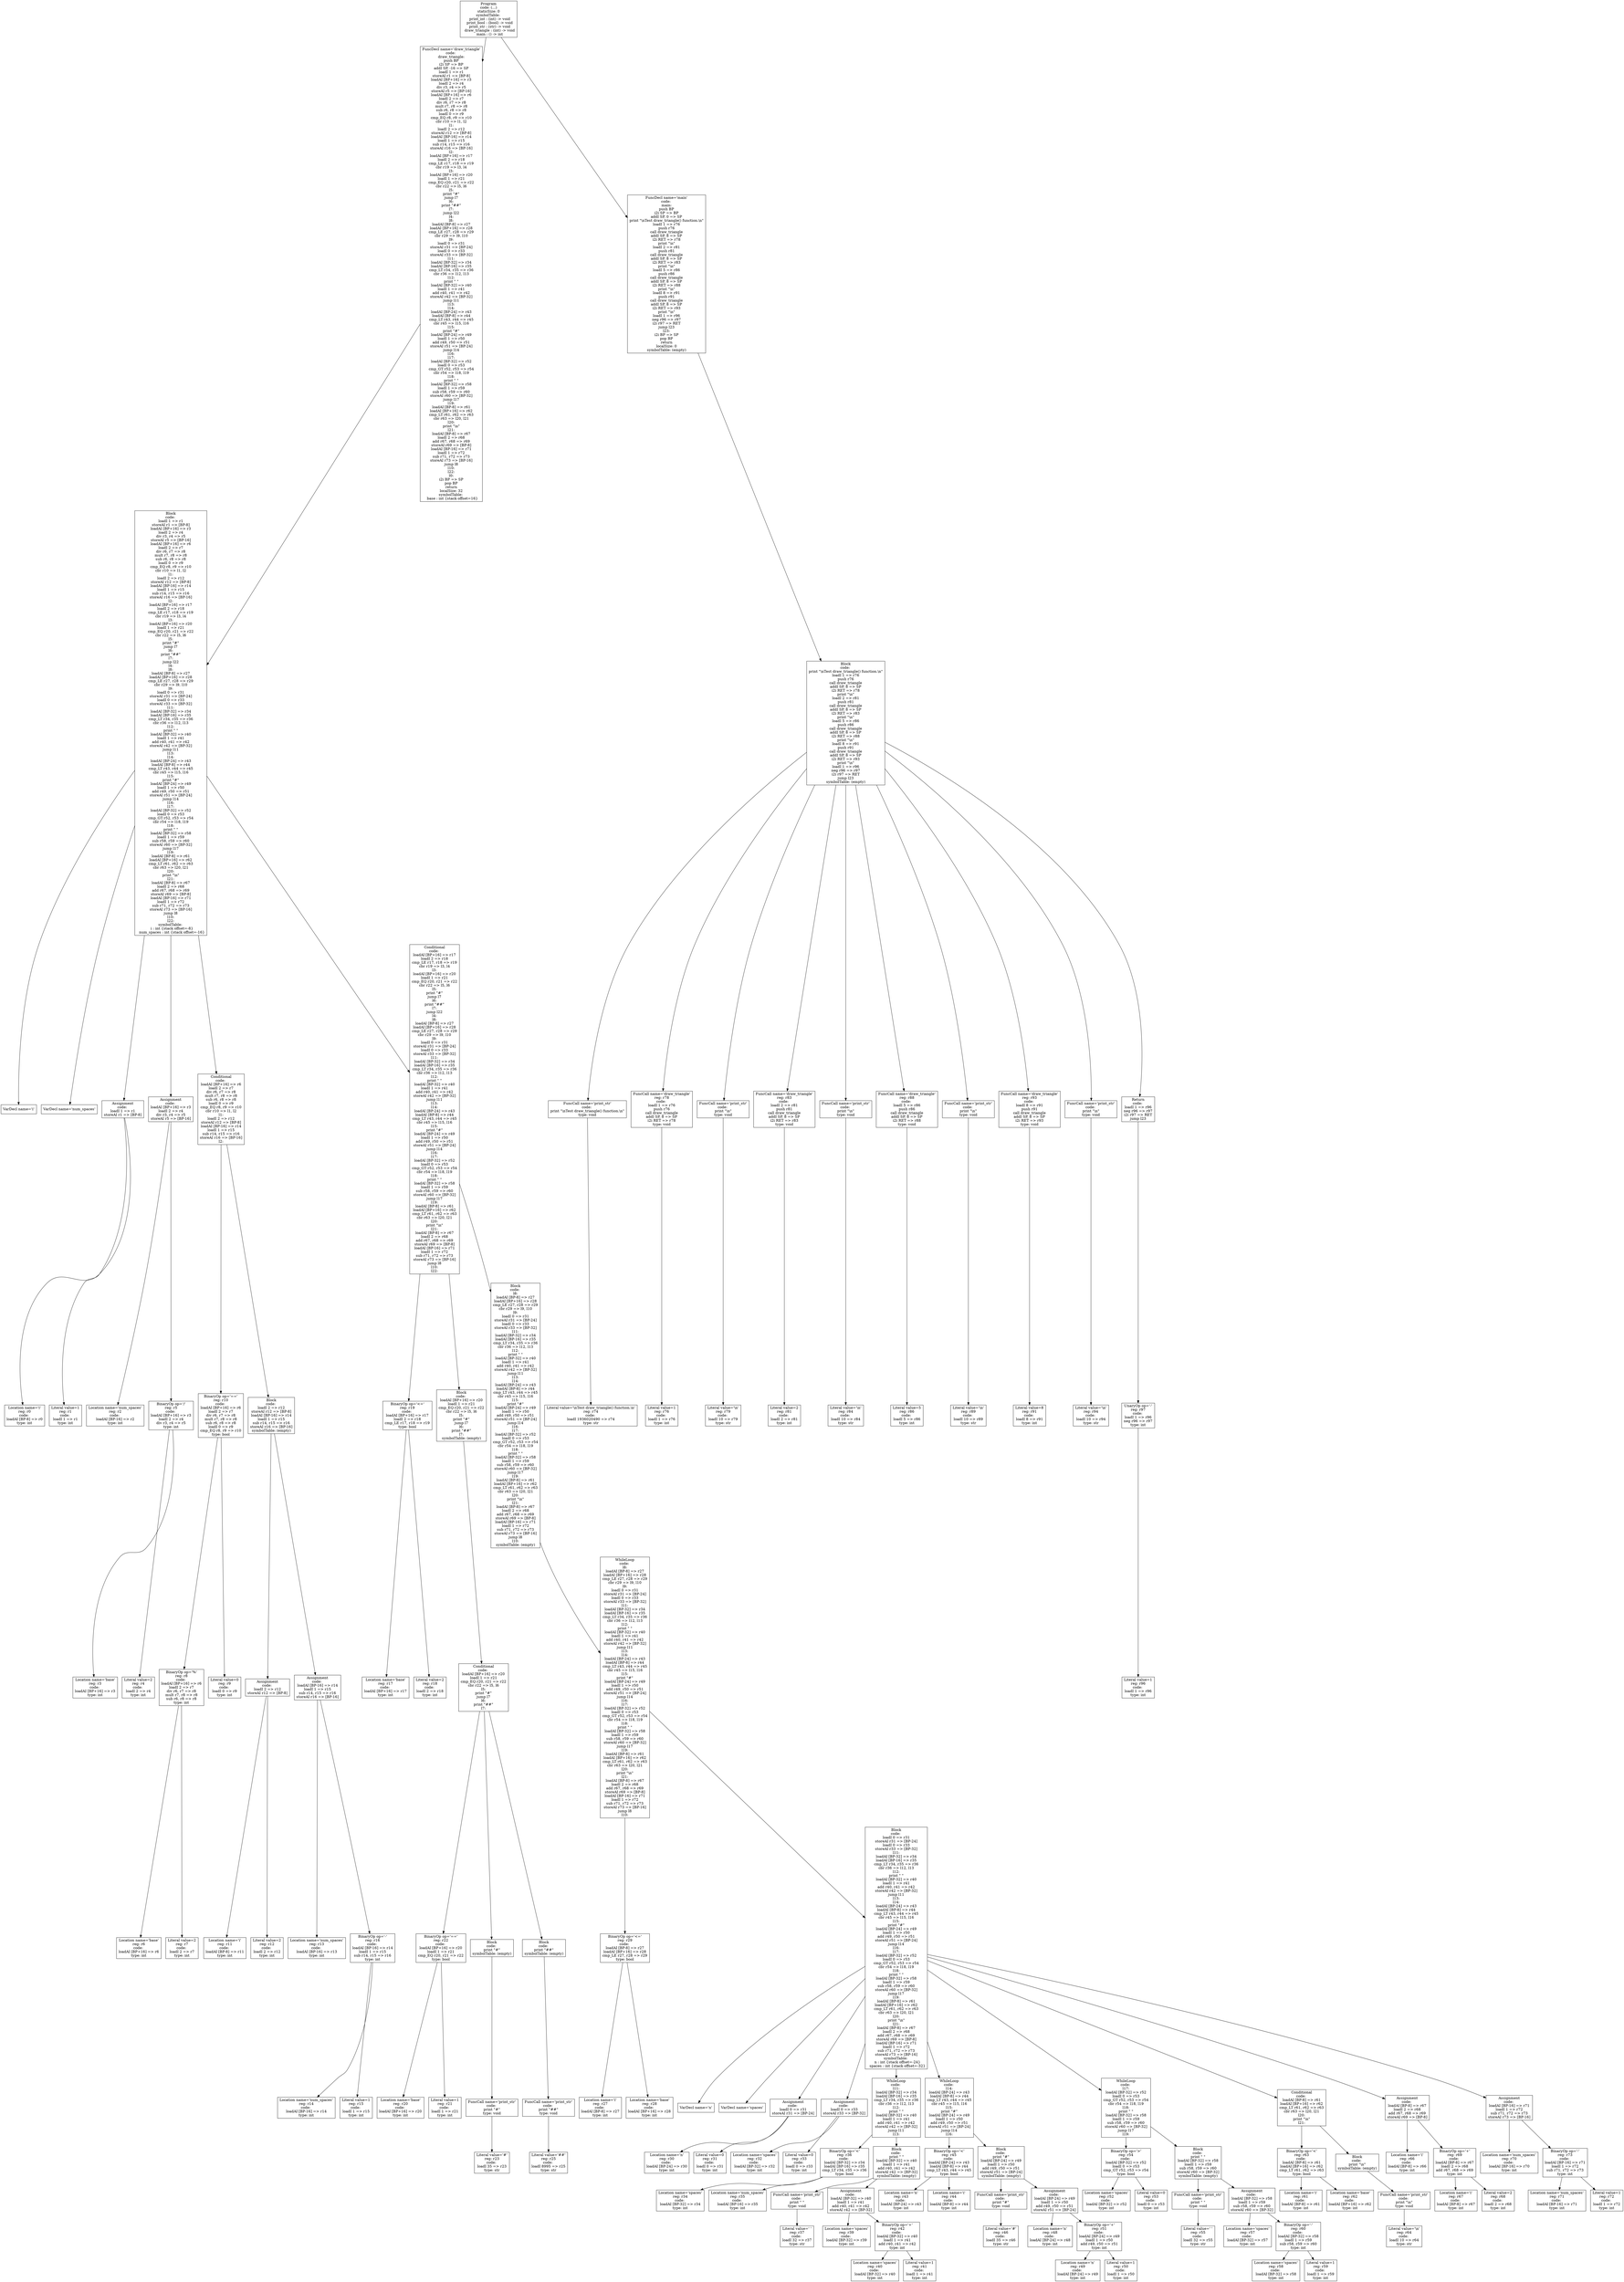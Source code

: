 digraph AST {
3 [shape=box, label="VarDecl name='i'"];
4 [shape=box, label="VarDecl name='num_spaces'"];
6 [shape=box, label="Location name='i'\nreg: r0\ncode: \nloadAI [BP-8] => r0\ntype: int"];
7 [shape=box, label="Literal value=1\nreg: r1\ncode: \nloadI 1 => r1\ntype: int"];
5 [shape=box, label="Assignment\ncode: \nloadI 1 => r1\nstoreAI r1 => [BP-8]"];
5 -> 6;
5 -> 7;
9 [shape=box, label="Location name='num_spaces'\nreg: r2\ncode: \nloadAI [BP-16] => r2\ntype: int"];
11 [shape=box, label="Location name='base'\nreg: r3\ncode: \nloadAI [BP+16] => r3\ntype: int"];
12 [shape=box, label="Literal value=2\nreg: r4\ncode: \nloadI 2 => r4\ntype: int"];
10 [shape=box, label="BinaryOp op='/'\nreg: r5\ncode: \nloadAI [BP+16] => r3\nloadI 2 => r4\ndiv r3, r4 => r5\ntype: int"];
10 -> 11;
10 -> 12;
8 [shape=box, label="Assignment\ncode: \nloadAI [BP+16] => r3\nloadI 2 => r4\ndiv r3, r4 => r5\nstoreAI r5 => [BP-16]"];
8 -> 9;
8 -> 10;
16 [shape=box, label="Location name='base'\nreg: r6\ncode: \nloadAI [BP+16] => r6\ntype: int"];
17 [shape=box, label="Literal value=2\nreg: r7\ncode: \nloadI 2 => r7\ntype: int"];
15 [shape=box, label="BinaryOp op='%'\nreg: r8\ncode: \nloadAI [BP+16] => r6\nloadI 2 => r7\ndiv r6, r7 => r8\nmult r7, r8 => r8\nsub r6, r8 => r8\ntype: int"];
15 -> 16;
15 -> 17;
18 [shape=box, label="Literal value=0\nreg: r9\ncode: \nloadI 0 => r9\ntype: int"];
14 [shape=box, label="BinaryOp op='=='\nreg: r10\ncode: \nloadAI [BP+16] => r6\nloadI 2 => r7\ndiv r6, r7 => r8\nmult r7, r8 => r8\nsub r6, r8 => r8\nloadI 0 => r9\ncmp_EQ r8, r9 => r10\ntype: bool"];
14 -> 15;
14 -> 18;
21 [shape=box, label="Location name='i'\nreg: r11\ncode: \nloadAI [BP-8] => r11\ntype: int"];
22 [shape=box, label="Literal value=2\nreg: r12\ncode: \nloadI 2 => r12\ntype: int"];
20 [shape=box, label="Assignment\ncode: \nloadI 2 => r12\nstoreAI r12 => [BP-8]"];
20 -> 21;
20 -> 22;
24 [shape=box, label="Location name='num_spaces'\nreg: r13\ncode: \nloadAI [BP-16] => r13\ntype: int"];
26 [shape=box, label="Location name='num_spaces'\nreg: r14\ncode: \nloadAI [BP-16] => r14\ntype: int"];
27 [shape=box, label="Literal value=1\nreg: r15\ncode: \nloadI 1 => r15\ntype: int"];
25 [shape=box, label="BinaryOp op='-'\nreg: r16\ncode: \nloadAI [BP-16] => r14\nloadI 1 => r15\nsub r14, r15 => r16\ntype: int"];
25 -> 26;
25 -> 27;
23 [shape=box, label="Assignment\ncode: \nloadAI [BP-16] => r14\nloadI 1 => r15\nsub r14, r15 => r16\nstoreAI r16 => [BP-16]"];
23 -> 24;
23 -> 25;
19 [shape=box, label="Block\ncode: \nloadI 2 => r12\nstoreAI r12 => [BP-8]\nloadAI [BP-16] => r14\nloadI 1 => r15\nsub r14, r15 => r16\nstoreAI r16 => [BP-16]\nsymbolTable: (empty)"];
19 -> 20;
19 -> 23;
13 [shape=box, label="Conditional\ncode: \nloadAI [BP+16] => r6\nloadI 2 => r7\ndiv r6, r7 => r8\nmult r7, r8 => r8\nsub r6, r8 => r8\nloadI 0 => r9\ncmp_EQ r8, r9 => r10\ncbr r10 => l1, l2\nl1:\nloadI 2 => r12\nstoreAI r12 => [BP-8]\nloadAI [BP-16] => r14\nloadI 1 => r15\nsub r14, r15 => r16\nstoreAI r16 => [BP-16]\nl2:"];
13 -> 14;
13 -> 19;
30 [shape=box, label="Location name='base'\nreg: r17\ncode: \nloadAI [BP+16] => r17\ntype: int"];
31 [shape=box, label="Literal value=2\nreg: r18\ncode: \nloadI 2 => r18\ntype: int"];
29 [shape=box, label="BinaryOp op='<='\nreg: r19\ncode: \nloadAI [BP+16] => r17\nloadI 2 => r18\ncmp_LE r17, r18 => r19\ntype: bool"];
29 -> 30;
29 -> 31;
35 [shape=box, label="Location name='base'\nreg: r20\ncode: \nloadAI [BP+16] => r20\ntype: int"];
36 [shape=box, label="Literal value=1\nreg: r21\ncode: \nloadI 1 => r21\ntype: int"];
34 [shape=box, label="BinaryOp op='=='\nreg: r22\ncode: \nloadAI [BP+16] => r20\nloadI 1 => r21\ncmp_EQ r20, r21 => r22\ntype: bool"];
34 -> 35;
34 -> 36;
39 [shape=box, label="Literal value='#'\nreg: r23\ncode: \nloadI 35 => r23\ntype: str"];
38 [shape=box, label="FuncCall name='print_str'\ncode: \nprint \"#\"\ntype: void"];
38 -> 39;
37 [shape=box, label="Block\ncode: \nprint \"#\"\nsymbolTable: (empty)"];
37 -> 38;
42 [shape=box, label="Literal value='##'\nreg: r25\ncode: \nloadI 8995 => r25\ntype: str"];
41 [shape=box, label="FuncCall name='print_str'\ncode: \nprint \"##\"\ntype: void"];
41 -> 42;
40 [shape=box, label="Block\ncode: \nprint \"##\"\nsymbolTable: (empty)"];
40 -> 41;
33 [shape=box, label="Conditional\ncode: \nloadAI [BP+16] => r20\nloadI 1 => r21\ncmp_EQ r20, r21 => r22\ncbr r22 => l5, l6\nl5:\nprint \"#\"\njump l7\nl6:\nprint \"##\"\nl7:"];
33 -> 34;
33 -> 37;
33 -> 40;
32 [shape=box, label="Block\ncode: \nloadAI [BP+16] => r20\nloadI 1 => r21\ncmp_EQ r20, r21 => r22\ncbr r22 => l5, l6\nl5:\nprint \"#\"\njump l7\nl6:\nprint \"##\"\nl7:\nsymbolTable: (empty)"];
32 -> 33;
46 [shape=box, label="Location name='i'\nreg: r27\ncode: \nloadAI [BP-8] => r27\ntype: int"];
47 [shape=box, label="Location name='base'\nreg: r28\ncode: \nloadAI [BP+16] => r28\ntype: int"];
45 [shape=box, label="BinaryOp op='<='\nreg: r29\ncode: \nloadAI [BP-8] => r27\nloadAI [BP+16] => r28\ncmp_LE r27, r28 => r29\ntype: bool"];
45 -> 46;
45 -> 47;
49 [shape=box, label="VarDecl name='n'"];
50 [shape=box, label="VarDecl name='spaces'"];
52 [shape=box, label="Location name='n'\nreg: r30\ncode: \nloadAI [BP-24] => r30\ntype: int"];
53 [shape=box, label="Literal value=0\nreg: r31\ncode: \nloadI 0 => r31\ntype: int"];
51 [shape=box, label="Assignment\ncode: \nloadI 0 => r31\nstoreAI r31 => [BP-24]"];
51 -> 52;
51 -> 53;
55 [shape=box, label="Location name='spaces'\nreg: r32\ncode: \nloadAI [BP-32] => r32\ntype: int"];
56 [shape=box, label="Literal value=0\nreg: r33\ncode: \nloadI 0 => r33\ntype: int"];
54 [shape=box, label="Assignment\ncode: \nloadI 0 => r33\nstoreAI r33 => [BP-32]"];
54 -> 55;
54 -> 56;
59 [shape=box, label="Location name='spaces'\nreg: r34\ncode: \nloadAI [BP-32] => r34\ntype: int"];
60 [shape=box, label="Location name='num_spaces'\nreg: r35\ncode: \nloadAI [BP-16] => r35\ntype: int"];
58 [shape=box, label="BinaryOp op='<'\nreg: r36\ncode: \nloadAI [BP-32] => r34\nloadAI [BP-16] => r35\ncmp_LT r34, r35 => r36\ntype: bool"];
58 -> 59;
58 -> 60;
63 [shape=box, label="Literal value=' '\nreg: r37\ncode: \nloadI 32 => r37\ntype: str"];
62 [shape=box, label="FuncCall name='print_str'\ncode: \nprint \" \"\ntype: void"];
62 -> 63;
65 [shape=box, label="Location name='spaces'\nreg: r39\ncode: \nloadAI [BP-32] => r39\ntype: int"];
67 [shape=box, label="Location name='spaces'\nreg: r40\ncode: \nloadAI [BP-32] => r40\ntype: int"];
68 [shape=box, label="Literal value=1\nreg: r41\ncode: \nloadI 1 => r41\ntype: int"];
66 [shape=box, label="BinaryOp op='+'\nreg: r42\ncode: \nloadAI [BP-32] => r40\nloadI 1 => r41\nadd r40, r41 => r42\ntype: int"];
66 -> 67;
66 -> 68;
64 [shape=box, label="Assignment\ncode: \nloadAI [BP-32] => r40\nloadI 1 => r41\nadd r40, r41 => r42\nstoreAI r42 => [BP-32]"];
64 -> 65;
64 -> 66;
61 [shape=box, label="Block\ncode: \nprint \" \"\nloadAI [BP-32] => r40\nloadI 1 => r41\nadd r40, r41 => r42\nstoreAI r42 => [BP-32]\nsymbolTable: (empty)"];
61 -> 62;
61 -> 64;
57 [shape=box, label="WhileLoop\ncode: \nl11:\nloadAI [BP-32] => r34\nloadAI [BP-16] => r35\ncmp_LT r34, r35 => r36\ncbr r36 => l12, l13\nl12:\nprint \" \"\nloadAI [BP-32] => r40\nloadI 1 => r41\nadd r40, r41 => r42\nstoreAI r42 => [BP-32]\njump l11\nl13:"];
57 -> 58;
57 -> 61;
71 [shape=box, label="Location name='n'\nreg: r43\ncode: \nloadAI [BP-24] => r43\ntype: int"];
72 [shape=box, label="Location name='i'\nreg: r44\ncode: \nloadAI [BP-8] => r44\ntype: int"];
70 [shape=box, label="BinaryOp op='<'\nreg: r45\ncode: \nloadAI [BP-24] => r43\nloadAI [BP-8] => r44\ncmp_LT r43, r44 => r45\ntype: bool"];
70 -> 71;
70 -> 72;
75 [shape=box, label="Literal value='#'\nreg: r46\ncode: \nloadI 35 => r46\ntype: str"];
74 [shape=box, label="FuncCall name='print_str'\ncode: \nprint \"#\"\ntype: void"];
74 -> 75;
77 [shape=box, label="Location name='n'\nreg: r48\ncode: \nloadAI [BP-24] => r48\ntype: int"];
79 [shape=box, label="Location name='n'\nreg: r49\ncode: \nloadAI [BP-24] => r49\ntype: int"];
80 [shape=box, label="Literal value=1\nreg: r50\ncode: \nloadI 1 => r50\ntype: int"];
78 [shape=box, label="BinaryOp op='+'\nreg: r51\ncode: \nloadAI [BP-24] => r49\nloadI 1 => r50\nadd r49, r50 => r51\ntype: int"];
78 -> 79;
78 -> 80;
76 [shape=box, label="Assignment\ncode: \nloadAI [BP-24] => r49\nloadI 1 => r50\nadd r49, r50 => r51\nstoreAI r51 => [BP-24]"];
76 -> 77;
76 -> 78;
73 [shape=box, label="Block\ncode: \nprint \"#\"\nloadAI [BP-24] => r49\nloadI 1 => r50\nadd r49, r50 => r51\nstoreAI r51 => [BP-24]\nsymbolTable: (empty)"];
73 -> 74;
73 -> 76;
69 [shape=box, label="WhileLoop\ncode: \nl14:\nloadAI [BP-24] => r43\nloadAI [BP-8] => r44\ncmp_LT r43, r44 => r45\ncbr r45 => l15, l16\nl15:\nprint \"#\"\nloadAI [BP-24] => r49\nloadI 1 => r50\nadd r49, r50 => r51\nstoreAI r51 => [BP-24]\njump l14\nl16:"];
69 -> 70;
69 -> 73;
83 [shape=box, label="Location name='spaces'\nreg: r52\ncode: \nloadAI [BP-32] => r52\ntype: int"];
84 [shape=box, label="Literal value=0\nreg: r53\ncode: \nloadI 0 => r53\ntype: int"];
82 [shape=box, label="BinaryOp op='>'\nreg: r54\ncode: \nloadAI [BP-32] => r52\nloadI 0 => r53\ncmp_GT r52, r53 => r54\ntype: bool"];
82 -> 83;
82 -> 84;
87 [shape=box, label="Literal value=' '\nreg: r55\ncode: \nloadI 32 => r55\ntype: str"];
86 [shape=box, label="FuncCall name='print_str'\ncode: \nprint \" \"\ntype: void"];
86 -> 87;
89 [shape=box, label="Location name='spaces'\nreg: r57\ncode: \nloadAI [BP-32] => r57\ntype: int"];
91 [shape=box, label="Location name='spaces'\nreg: r58\ncode: \nloadAI [BP-32] => r58\ntype: int"];
92 [shape=box, label="Literal value=1\nreg: r59\ncode: \nloadI 1 => r59\ntype: int"];
90 [shape=box, label="BinaryOp op='-'\nreg: r60\ncode: \nloadAI [BP-32] => r58\nloadI 1 => r59\nsub r58, r59 => r60\ntype: int"];
90 -> 91;
90 -> 92;
88 [shape=box, label="Assignment\ncode: \nloadAI [BP-32] => r58\nloadI 1 => r59\nsub r58, r59 => r60\nstoreAI r60 => [BP-32]"];
88 -> 89;
88 -> 90;
85 [shape=box, label="Block\ncode: \nprint \" \"\nloadAI [BP-32] => r58\nloadI 1 => r59\nsub r58, r59 => r60\nstoreAI r60 => [BP-32]\nsymbolTable: (empty)"];
85 -> 86;
85 -> 88;
81 [shape=box, label="WhileLoop\ncode: \nl17:\nloadAI [BP-32] => r52\nloadI 0 => r53\ncmp_GT r52, r53 => r54\ncbr r54 => l18, l19\nl18:\nprint \" \"\nloadAI [BP-32] => r58\nloadI 1 => r59\nsub r58, r59 => r60\nstoreAI r60 => [BP-32]\njump l17\nl19:"];
81 -> 82;
81 -> 85;
95 [shape=box, label="Location name='i'\nreg: r61\ncode: \nloadAI [BP-8] => r61\ntype: int"];
96 [shape=box, label="Location name='base'\nreg: r62\ncode: \nloadAI [BP+16] => r62\ntype: int"];
94 [shape=box, label="BinaryOp op='<'\nreg: r63\ncode: \nloadAI [BP-8] => r61\nloadAI [BP+16] => r62\ncmp_LT r61, r62 => r63\ntype: bool"];
94 -> 95;
94 -> 96;
99 [shape=box, label="Literal value='\\n'\nreg: r64\ncode: \nloadI 10 => r64\ntype: str"];
98 [shape=box, label="FuncCall name='print_str'\ncode: \nprint \"\\n\"\ntype: void"];
98 -> 99;
97 [shape=box, label="Block\ncode: \nprint \"\\n\"\nsymbolTable: (empty)"];
97 -> 98;
93 [shape=box, label="Conditional\ncode: \nloadAI [BP-8] => r61\nloadAI [BP+16] => r62\ncmp_LT r61, r62 => r63\ncbr r63 => l20, l21\nl20:\nprint \"\\n\"\nl21:"];
93 -> 94;
93 -> 97;
101 [shape=box, label="Location name='i'\nreg: r66\ncode: \nloadAI [BP-8] => r66\ntype: int"];
103 [shape=box, label="Location name='i'\nreg: r67\ncode: \nloadAI [BP-8] => r67\ntype: int"];
104 [shape=box, label="Literal value=2\nreg: r68\ncode: \nloadI 2 => r68\ntype: int"];
102 [shape=box, label="BinaryOp op='+'\nreg: r69\ncode: \nloadAI [BP-8] => r67\nloadI 2 => r68\nadd r67, r68 => r69\ntype: int"];
102 -> 103;
102 -> 104;
100 [shape=box, label="Assignment\ncode: \nloadAI [BP-8] => r67\nloadI 2 => r68\nadd r67, r68 => r69\nstoreAI r69 => [BP-8]"];
100 -> 101;
100 -> 102;
106 [shape=box, label="Location name='num_spaces'\nreg: r70\ncode: \nloadAI [BP-16] => r70\ntype: int"];
108 [shape=box, label="Location name='num_spaces'\nreg: r71\ncode: \nloadAI [BP-16] => r71\ntype: int"];
109 [shape=box, label="Literal value=1\nreg: r72\ncode: \nloadI 1 => r72\ntype: int"];
107 [shape=box, label="BinaryOp op='-'\nreg: r73\ncode: \nloadAI [BP-16] => r71\nloadI 1 => r72\nsub r71, r72 => r73\ntype: int"];
107 -> 108;
107 -> 109;
105 [shape=box, label="Assignment\ncode: \nloadAI [BP-16] => r71\nloadI 1 => r72\nsub r71, r72 => r73\nstoreAI r73 => [BP-16]"];
105 -> 106;
105 -> 107;
48 [shape=box, label="Block\ncode: \nloadI 0 => r31\nstoreAI r31 => [BP-24]\nloadI 0 => r33\nstoreAI r33 => [BP-32]\nl11:\nloadAI [BP-32] => r34\nloadAI [BP-16] => r35\ncmp_LT r34, r35 => r36\ncbr r36 => l12, l13\nl12:\nprint \" \"\nloadAI [BP-32] => r40\nloadI 1 => r41\nadd r40, r41 => r42\nstoreAI r42 => [BP-32]\njump l11\nl13:\nl14:\nloadAI [BP-24] => r43\nloadAI [BP-8] => r44\ncmp_LT r43, r44 => r45\ncbr r45 => l15, l16\nl15:\nprint \"#\"\nloadAI [BP-24] => r49\nloadI 1 => r50\nadd r49, r50 => r51\nstoreAI r51 => [BP-24]\njump l14\nl16:\nl17:\nloadAI [BP-32] => r52\nloadI 0 => r53\ncmp_GT r52, r53 => r54\ncbr r54 => l18, l19\nl18:\nprint \" \"\nloadAI [BP-32] => r58\nloadI 1 => r59\nsub r58, r59 => r60\nstoreAI r60 => [BP-32]\njump l17\nl19:\nloadAI [BP-8] => r61\nloadAI [BP+16] => r62\ncmp_LT r61, r62 => r63\ncbr r63 => l20, l21\nl20:\nprint \"\\n\"\nl21:\nloadAI [BP-8] => r67\nloadI 2 => r68\nadd r67, r68 => r69\nstoreAI r69 => [BP-8]\nloadAI [BP-16] => r71\nloadI 1 => r72\nsub r71, r72 => r73\nstoreAI r73 => [BP-16]\nsymbolTable: \n  n : int {stack offset=-24}\n  spaces : int {stack offset=-32}"];
48 -> 49;
48 -> 50;
48 -> 51;
48 -> 54;
48 -> 57;
48 -> 69;
48 -> 81;
48 -> 93;
48 -> 100;
48 -> 105;
44 [shape=box, label="WhileLoop\ncode: \nl8:\nloadAI [BP-8] => r27\nloadAI [BP+16] => r28\ncmp_LE r27, r28 => r29\ncbr r29 => l9, l10\nl9:\nloadI 0 => r31\nstoreAI r31 => [BP-24]\nloadI 0 => r33\nstoreAI r33 => [BP-32]\nl11:\nloadAI [BP-32] => r34\nloadAI [BP-16] => r35\ncmp_LT r34, r35 => r36\ncbr r36 => l12, l13\nl12:\nprint \" \"\nloadAI [BP-32] => r40\nloadI 1 => r41\nadd r40, r41 => r42\nstoreAI r42 => [BP-32]\njump l11\nl13:\nl14:\nloadAI [BP-24] => r43\nloadAI [BP-8] => r44\ncmp_LT r43, r44 => r45\ncbr r45 => l15, l16\nl15:\nprint \"#\"\nloadAI [BP-24] => r49\nloadI 1 => r50\nadd r49, r50 => r51\nstoreAI r51 => [BP-24]\njump l14\nl16:\nl17:\nloadAI [BP-32] => r52\nloadI 0 => r53\ncmp_GT r52, r53 => r54\ncbr r54 => l18, l19\nl18:\nprint \" \"\nloadAI [BP-32] => r58\nloadI 1 => r59\nsub r58, r59 => r60\nstoreAI r60 => [BP-32]\njump l17\nl19:\nloadAI [BP-8] => r61\nloadAI [BP+16] => r62\ncmp_LT r61, r62 => r63\ncbr r63 => l20, l21\nl20:\nprint \"\\n\"\nl21:\nloadAI [BP-8] => r67\nloadI 2 => r68\nadd r67, r68 => r69\nstoreAI r69 => [BP-8]\nloadAI [BP-16] => r71\nloadI 1 => r72\nsub r71, r72 => r73\nstoreAI r73 => [BP-16]\njump l8\nl10:"];
44 -> 45;
44 -> 48;
43 [shape=box, label="Block\ncode: \nl8:\nloadAI [BP-8] => r27\nloadAI [BP+16] => r28\ncmp_LE r27, r28 => r29\ncbr r29 => l9, l10\nl9:\nloadI 0 => r31\nstoreAI r31 => [BP-24]\nloadI 0 => r33\nstoreAI r33 => [BP-32]\nl11:\nloadAI [BP-32] => r34\nloadAI [BP-16] => r35\ncmp_LT r34, r35 => r36\ncbr r36 => l12, l13\nl12:\nprint \" \"\nloadAI [BP-32] => r40\nloadI 1 => r41\nadd r40, r41 => r42\nstoreAI r42 => [BP-32]\njump l11\nl13:\nl14:\nloadAI [BP-24] => r43\nloadAI [BP-8] => r44\ncmp_LT r43, r44 => r45\ncbr r45 => l15, l16\nl15:\nprint \"#\"\nloadAI [BP-24] => r49\nloadI 1 => r50\nadd r49, r50 => r51\nstoreAI r51 => [BP-24]\njump l14\nl16:\nl17:\nloadAI [BP-32] => r52\nloadI 0 => r53\ncmp_GT r52, r53 => r54\ncbr r54 => l18, l19\nl18:\nprint \" \"\nloadAI [BP-32] => r58\nloadI 1 => r59\nsub r58, r59 => r60\nstoreAI r60 => [BP-32]\njump l17\nl19:\nloadAI [BP-8] => r61\nloadAI [BP+16] => r62\ncmp_LT r61, r62 => r63\ncbr r63 => l20, l21\nl20:\nprint \"\\n\"\nl21:\nloadAI [BP-8] => r67\nloadI 2 => r68\nadd r67, r68 => r69\nstoreAI r69 => [BP-8]\nloadAI [BP-16] => r71\nloadI 1 => r72\nsub r71, r72 => r73\nstoreAI r73 => [BP-16]\njump l8\nl10:\nsymbolTable: (empty)"];
43 -> 44;
28 [shape=box, label="Conditional\ncode: \nloadAI [BP+16] => r17\nloadI 2 => r18\ncmp_LE r17, r18 => r19\ncbr r19 => l3, l4\nl3:\nloadAI [BP+16] => r20\nloadI 1 => r21\ncmp_EQ r20, r21 => r22\ncbr r22 => l5, l6\nl5:\nprint \"#\"\njump l7\nl6:\nprint \"##\"\nl7:\njump l22\nl4:\nl8:\nloadAI [BP-8] => r27\nloadAI [BP+16] => r28\ncmp_LE r27, r28 => r29\ncbr r29 => l9, l10\nl9:\nloadI 0 => r31\nstoreAI r31 => [BP-24]\nloadI 0 => r33\nstoreAI r33 => [BP-32]\nl11:\nloadAI [BP-32] => r34\nloadAI [BP-16] => r35\ncmp_LT r34, r35 => r36\ncbr r36 => l12, l13\nl12:\nprint \" \"\nloadAI [BP-32] => r40\nloadI 1 => r41\nadd r40, r41 => r42\nstoreAI r42 => [BP-32]\njump l11\nl13:\nl14:\nloadAI [BP-24] => r43\nloadAI [BP-8] => r44\ncmp_LT r43, r44 => r45\ncbr r45 => l15, l16\nl15:\nprint \"#\"\nloadAI [BP-24] => r49\nloadI 1 => r50\nadd r49, r50 => r51\nstoreAI r51 => [BP-24]\njump l14\nl16:\nl17:\nloadAI [BP-32] => r52\nloadI 0 => r53\ncmp_GT r52, r53 => r54\ncbr r54 => l18, l19\nl18:\nprint \" \"\nloadAI [BP-32] => r58\nloadI 1 => r59\nsub r58, r59 => r60\nstoreAI r60 => [BP-32]\njump l17\nl19:\nloadAI [BP-8] => r61\nloadAI [BP+16] => r62\ncmp_LT r61, r62 => r63\ncbr r63 => l20, l21\nl20:\nprint \"\\n\"\nl21:\nloadAI [BP-8] => r67\nloadI 2 => r68\nadd r67, r68 => r69\nstoreAI r69 => [BP-8]\nloadAI [BP-16] => r71\nloadI 1 => r72\nsub r71, r72 => r73\nstoreAI r73 => [BP-16]\njump l8\nl10:\nl22:"];
28 -> 29;
28 -> 32;
28 -> 43;
2 [shape=box, label="Block\ncode: \nloadI 1 => r1\nstoreAI r1 => [BP-8]\nloadAI [BP+16] => r3\nloadI 2 => r4\ndiv r3, r4 => r5\nstoreAI r5 => [BP-16]\nloadAI [BP+16] => r6\nloadI 2 => r7\ndiv r6, r7 => r8\nmult r7, r8 => r8\nsub r6, r8 => r8\nloadI 0 => r9\ncmp_EQ r8, r9 => r10\ncbr r10 => l1, l2\nl1:\nloadI 2 => r12\nstoreAI r12 => [BP-8]\nloadAI [BP-16] => r14\nloadI 1 => r15\nsub r14, r15 => r16\nstoreAI r16 => [BP-16]\nl2:\nloadAI [BP+16] => r17\nloadI 2 => r18\ncmp_LE r17, r18 => r19\ncbr r19 => l3, l4\nl3:\nloadAI [BP+16] => r20\nloadI 1 => r21\ncmp_EQ r20, r21 => r22\ncbr r22 => l5, l6\nl5:\nprint \"#\"\njump l7\nl6:\nprint \"##\"\nl7:\njump l22\nl4:\nl8:\nloadAI [BP-8] => r27\nloadAI [BP+16] => r28\ncmp_LE r27, r28 => r29\ncbr r29 => l9, l10\nl9:\nloadI 0 => r31\nstoreAI r31 => [BP-24]\nloadI 0 => r33\nstoreAI r33 => [BP-32]\nl11:\nloadAI [BP-32] => r34\nloadAI [BP-16] => r35\ncmp_LT r34, r35 => r36\ncbr r36 => l12, l13\nl12:\nprint \" \"\nloadAI [BP-32] => r40\nloadI 1 => r41\nadd r40, r41 => r42\nstoreAI r42 => [BP-32]\njump l11\nl13:\nl14:\nloadAI [BP-24] => r43\nloadAI [BP-8] => r44\ncmp_LT r43, r44 => r45\ncbr r45 => l15, l16\nl15:\nprint \"#\"\nloadAI [BP-24] => r49\nloadI 1 => r50\nadd r49, r50 => r51\nstoreAI r51 => [BP-24]\njump l14\nl16:\nl17:\nloadAI [BP-32] => r52\nloadI 0 => r53\ncmp_GT r52, r53 => r54\ncbr r54 => l18, l19\nl18:\nprint \" \"\nloadAI [BP-32] => r58\nloadI 1 => r59\nsub r58, r59 => r60\nstoreAI r60 => [BP-32]\njump l17\nl19:\nloadAI [BP-8] => r61\nloadAI [BP+16] => r62\ncmp_LT r61, r62 => r63\ncbr r63 => l20, l21\nl20:\nprint \"\\n\"\nl21:\nloadAI [BP-8] => r67\nloadI 2 => r68\nadd r67, r68 => r69\nstoreAI r69 => [BP-8]\nloadAI [BP-16] => r71\nloadI 1 => r72\nsub r71, r72 => r73\nstoreAI r73 => [BP-16]\njump l8\nl10:\nl22:\nsymbolTable: \n  i : int {stack offset=-8}\n  num_spaces : int {stack offset=-16}"];
2 -> 3;
2 -> 4;
2 -> 5;
2 -> 8;
2 -> 13;
2 -> 28;
1 [shape=box, label="FuncDecl name='draw_triangle'\ncode: \ndraw_triangle:\npush BP\ni2i SP => BP\naddI SP, -16 => SP\nloadI 1 => r1\nstoreAI r1 => [BP-8]\nloadAI [BP+16] => r3\nloadI 2 => r4\ndiv r3, r4 => r5\nstoreAI r5 => [BP-16]\nloadAI [BP+16] => r6\nloadI 2 => r7\ndiv r6, r7 => r8\nmult r7, r8 => r8\nsub r6, r8 => r8\nloadI 0 => r9\ncmp_EQ r8, r9 => r10\ncbr r10 => l1, l2\nl1:\nloadI 2 => r12\nstoreAI r12 => [BP-8]\nloadAI [BP-16] => r14\nloadI 1 => r15\nsub r14, r15 => r16\nstoreAI r16 => [BP-16]\nl2:\nloadAI [BP+16] => r17\nloadI 2 => r18\ncmp_LE r17, r18 => r19\ncbr r19 => l3, l4\nl3:\nloadAI [BP+16] => r20\nloadI 1 => r21\ncmp_EQ r20, r21 => r22\ncbr r22 => l5, l6\nl5:\nprint \"#\"\njump l7\nl6:\nprint \"##\"\nl7:\njump l22\nl4:\nl8:\nloadAI [BP-8] => r27\nloadAI [BP+16] => r28\ncmp_LE r27, r28 => r29\ncbr r29 => l9, l10\nl9:\nloadI 0 => r31\nstoreAI r31 => [BP-24]\nloadI 0 => r33\nstoreAI r33 => [BP-32]\nl11:\nloadAI [BP-32] => r34\nloadAI [BP-16] => r35\ncmp_LT r34, r35 => r36\ncbr r36 => l12, l13\nl12:\nprint \" \"\nloadAI [BP-32] => r40\nloadI 1 => r41\nadd r40, r41 => r42\nstoreAI r42 => [BP-32]\njump l11\nl13:\nl14:\nloadAI [BP-24] => r43\nloadAI [BP-8] => r44\ncmp_LT r43, r44 => r45\ncbr r45 => l15, l16\nl15:\nprint \"#\"\nloadAI [BP-24] => r49\nloadI 1 => r50\nadd r49, r50 => r51\nstoreAI r51 => [BP-24]\njump l14\nl16:\nl17:\nloadAI [BP-32] => r52\nloadI 0 => r53\ncmp_GT r52, r53 => r54\ncbr r54 => l18, l19\nl18:\nprint \" \"\nloadAI [BP-32] => r58\nloadI 1 => r59\nsub r58, r59 => r60\nstoreAI r60 => [BP-32]\njump l17\nl19:\nloadAI [BP-8] => r61\nloadAI [BP+16] => r62\ncmp_LT r61, r62 => r63\ncbr r63 => l20, l21\nl20:\nprint \"\\n\"\nl21:\nloadAI [BP-8] => r67\nloadI 2 => r68\nadd r67, r68 => r69\nstoreAI r69 => [BP-8]\nloadAI [BP-16] => r71\nloadI 1 => r72\nsub r71, r72 => r73\nstoreAI r73 => [BP-16]\njump l8\nl10:\nl22:\nl0:\ni2i BP => SP\npop BP\nreturn\nlocalSize: 32\nsymbolTable: \n  base : int {stack offset=16}"];
1 -> 2;
113 [shape=box, label="Literal value='\\nTest draw_triangle() function.\\n'\nreg: r74\ncode: \nloadI 1936020490 => r74\ntype: str"];
112 [shape=box, label="FuncCall name='print_str'\ncode: \nprint \"\\nTest draw_triangle() function.\\n\"\ntype: void"];
112 -> 113;
115 [shape=box, label="Literal value=1\nreg: r76\ncode: \nloadI 1 => r76\ntype: int"];
114 [shape=box, label="FuncCall name='draw_triangle'\nreg: r78\ncode: \nloadI 1 => r76\npush r76\ncall draw_triangle\naddI SP, 8 => SP\ni2i RET => r78\ntype: void"];
114 -> 115;
117 [shape=box, label="Literal value='\\n'\nreg: r79\ncode: \nloadI 10 => r79\ntype: str"];
116 [shape=box, label="FuncCall name='print_str'\ncode: \nprint \"\\n\"\ntype: void"];
116 -> 117;
119 [shape=box, label="Literal value=2\nreg: r81\ncode: \nloadI 2 => r81\ntype: int"];
118 [shape=box, label="FuncCall name='draw_triangle'\nreg: r83\ncode: \nloadI 2 => r81\npush r81\ncall draw_triangle\naddI SP, 8 => SP\ni2i RET => r83\ntype: void"];
118 -> 119;
121 [shape=box, label="Literal value='\\n'\nreg: r84\ncode: \nloadI 10 => r84\ntype: str"];
120 [shape=box, label="FuncCall name='print_str'\ncode: \nprint \"\\n\"\ntype: void"];
120 -> 121;
123 [shape=box, label="Literal value=5\nreg: r86\ncode: \nloadI 5 => r86\ntype: int"];
122 [shape=box, label="FuncCall name='draw_triangle'\nreg: r88\ncode: \nloadI 5 => r86\npush r86\ncall draw_triangle\naddI SP, 8 => SP\ni2i RET => r88\ntype: void"];
122 -> 123;
125 [shape=box, label="Literal value='\\n'\nreg: r89\ncode: \nloadI 10 => r89\ntype: str"];
124 [shape=box, label="FuncCall name='print_str'\ncode: \nprint \"\\n\"\ntype: void"];
124 -> 125;
127 [shape=box, label="Literal value=8\nreg: r91\ncode: \nloadI 8 => r91\ntype: int"];
126 [shape=box, label="FuncCall name='draw_triangle'\nreg: r93\ncode: \nloadI 8 => r91\npush r91\ncall draw_triangle\naddI SP, 8 => SP\ni2i RET => r93\ntype: void"];
126 -> 127;
129 [shape=box, label="Literal value='\\n'\nreg: r94\ncode: \nloadI 10 => r94\ntype: str"];
128 [shape=box, label="FuncCall name='print_str'\ncode: \nprint \"\\n\"\ntype: void"];
128 -> 129;
132 [shape=box, label="Literal value=1\nreg: r96\ncode: \nloadI 1 => r96\ntype: int"];
131 [shape=box, label="UnaryOp op='-'\nreg: r97\ncode: \nloadI 1 => r96\nneg r96 => r97\ntype: int"];
131 -> 132;
130 [shape=box, label="Return\ncode: \nloadI 1 => r96\nneg r96 => r97\ni2i r97 => RET\njump l23"];
130 -> 131;
111 [shape=box, label="Block\ncode: \nprint \"\\nTest draw_triangle() function.\\n\"\nloadI 1 => r76\npush r76\ncall draw_triangle\naddI SP, 8 => SP\ni2i RET => r78\nprint \"\\n\"\nloadI 2 => r81\npush r81\ncall draw_triangle\naddI SP, 8 => SP\ni2i RET => r83\nprint \"\\n\"\nloadI 5 => r86\npush r86\ncall draw_triangle\naddI SP, 8 => SP\ni2i RET => r88\nprint \"\\n\"\nloadI 8 => r91\npush r91\ncall draw_triangle\naddI SP, 8 => SP\ni2i RET => r93\nprint \"\\n\"\nloadI 1 => r96\nneg r96 => r97\ni2i r97 => RET\njump l23\nsymbolTable: (empty)"];
111 -> 112;
111 -> 114;
111 -> 116;
111 -> 118;
111 -> 120;
111 -> 122;
111 -> 124;
111 -> 126;
111 -> 128;
111 -> 130;
110 [shape=box, label="FuncDecl name='main'\ncode: \nmain:\npush BP\ni2i SP => BP\naddI SP, 0 => SP\nprint \"\\nTest draw_triangle() function.\\n\"\nloadI 1 => r76\npush r76\ncall draw_triangle\naddI SP, 8 => SP\ni2i RET => r78\nprint \"\\n\"\nloadI 2 => r81\npush r81\ncall draw_triangle\naddI SP, 8 => SP\ni2i RET => r83\nprint \"\\n\"\nloadI 5 => r86\npush r86\ncall draw_triangle\naddI SP, 8 => SP\ni2i RET => r88\nprint \"\\n\"\nloadI 8 => r91\npush r91\ncall draw_triangle\naddI SP, 8 => SP\ni2i RET => r93\nprint \"\\n\"\nloadI 1 => r96\nneg r96 => r97\ni2i r97 => RET\njump l23\nl23:\ni2i BP => SP\npop BP\nreturn\nlocalSize: 0\nsymbolTable: (empty)"];
110 -> 111;
0 [shape=box, label="Program\ncode: (...)\nstaticSize: 0\nsymbolTable: \n  print_int : (int) -> void\n  print_bool : (bool) -> void\n  print_str : (str) -> void\n  draw_triangle : (int) -> void\n  main : () -> int"];
0 -> 1;
0 -> 110;
}
